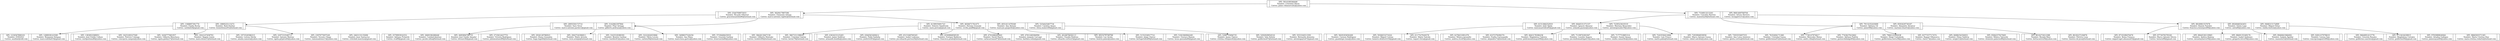 digraph G{
node[shape=record]
node0xc000183b90[label="<f0>|<f1>DPI: 5814189346446 \n Nombre: Cristobal Olmos \n Correo: jaime.villanueva42@yahoo.com |<f2>"]
node0xc000350c90[label="<f0>|<f1>DPI: 2544769875933 \n Nombre: Ricardo Villareal \n Correo: gracielasantilln86@hotmail.com |<f2>|<f3>DPI: 3829417887596 \n Nombre: Clemente Ortega \n Correo: marco-antonio.vigil42@hotmail.com |<f4>"]
node0xc000350bd0[label="<f0>|<f1>DPI: 1368897391774 \n Nombre: Emilia Rocha \n Correo: caridad24@gmail.com |<f2>|<f3>DPI: 1889525113272 \n Nombre: Raúl Dueñas \n Correo: leonorlemus91@hotmail.com |<f4>"]
node0xc0003505d0[label="<f0>|<f1>DPI: 1234567890101 \n Nombre:  EDD2021 \n Correo:  auxiliar@edd.com |<f2>|<f3>DPI: 1288938143589 \n Nombre: Benjamín Delapaz \n Correo: mara-soledad10@gmail.com |<f4>"]
node0xc000350bd0:f0->node0xc0003505d0
node0xc000350b10[label="<f0>|<f1>DPI: 1383852588951 \n Nombre: José Emilio Collazo \n Correo: enriqueluna46@yahoo.com |<f2>|<f3>DPI: 1625169327569 \n Nombre: Patricio Colunga \n Correo: concepcin.campos@yahoo.com |<f4>|<f5>DPI: 1636777681957 \n Nombre: Gilberto Menchaca \n Correo: ngela.godoy27@hotmail.com |<f6>|<f7>DPI: 1822147458793 \n Nombre: Ángela Limón \n Correo: mara-elena31@hotmail.com |<f8>"]
node0xc000350bd0:f2->node0xc000350b10
node0xc000350b70[label="<f0>|<f1>DPI: 1973526586315 \n Nombre: Lorena Dávila \n Correo: amalia.zamora@yahoo.com |<f2>|<f3>DPI: 2297333548713 \n Nombre: Antonio Moreno \n Correo: ngela.grijalva64@yahoo.com |<f4>|<f5>DPI: 2397977697528 \n Nombre: Vicente Chapa \n Correo: ramonaalemn15@yahoo.com |<f6>|<f7>DPI: 2463133135696 \n Nombre: Juan Santacruz \n Correo: cristobal.maestas@gmail.com |<f8>"]
node0xc000350bd0:f4->node0xc000350b70
node0xc000350c90:f0->node0xc000350bd0
node0xc000350c30[label="<f0>|<f1>DPI: 2895556173714 \n Nombre: Sara Tovar \n Correo: marco-antonio.pacheco@gmail.com |<f2>|<f3>DPI: 3142962397964 \n Nombre: Pilar Arriaga \n Correo: gilberto.pedraza@yahoo.com |<f4>"]
node0xc0003501b0[label="<f0>|<f1>DPI: 2579993916352 \n Nombre: Adriana Pichardo \n Correo: eva89@gmail.com |<f2>|<f3>DPI: 2669196288446 \n Nombre: Caridad Jiménez \n Correo: jacobo.ulloa@hotmail.com |<f4>|<f5>DPI: 2685894788755 \n Nombre: José Emilio Amador \n Correo: lorenzo36@gmail.com |<f6>|<f7>DPI: 2719414437751 \n Nombre: Victoria Rodríguez \n Correo: juliomontaez89@hotmail.com |<f8>"]
node0xc000350c30:f0->node0xc0003501b0
node0xc000350810[label="<f0>|<f1>DPI: 2934128786923 \n Nombre: Diana Granados \n Correo: hugo.lugo64@hotmail.com |<f2>|<f3>DPI: 2943724396811 \n Nombre: Mario Arreola \n Correo: rocio.armijo@hotmail.com |<f4>"]
node0xc000350c30:f2->node0xc000350810
node0xc000350870[label="<f0>|<f1>DPI: 3163518389391 \n Nombre: Beatriz Garibay \n Correo: lourdes41@yahoo.com |<f2>|<f3>DPI: 3222262655866 \n Nombre: Olivia Lovato \n Correo: carlota56@hotmail.com |<f4>|<f5>DPI: 3498837526256 \n Nombre: Ana Maya \n Correo: mara-luisa.garica@yahoo.com |<f6>|<f7>DPI: 3719448425919 \n Nombre: Graciela Garibay \n Correo: irenevarela66@yahoo.com |<f8>"]
node0xc000350c30:f4->node0xc000350870
node0xc000350c90:f2->node0xc000350c30
node0xc000350a50[label="<f0>|<f1>DPI: 4139935691723 \n Nombre: Dolores Sepúlveda \n Correo: mara.perea@gmail.com |<f2>|<f3>DPI: 4656671761475 \n Nombre: Hernán Granado \n Correo: cecilia.pia88@gmail.com |<f4>|<f5>DPI: 4931411478349 \n Nombre: Ana Alemán \n Correo: mara-jos.guajardo@yahoo.com |<f6>|<f7>DPI: 5254425467734 \n Nombre: Catalina Anaya \n Correo: elena.malave66@gmail.com |<f8>"]
node0xc000350ed0[label="<f0>|<f1>DPI: 3842613647158 \n Nombre: Gilberto Montaño \n Correo: teodoro90@hotmail.com |<f2>|<f3>DPI: 3867331198829 \n Nombre: Cristobal Gaytán \n Correo: hernn79@hotmail.com |<f4>"]
node0xc000350a50:f0->node0xc000350ed0
node0xc000350f30[label="<f0>|<f1>DPI: 4363433125265 \n Nombre: Jaime Saldivar \n Correo: armando.bonilla@yahoo.com |<f2>|<f3>DPI: 4364563269412 \n Nombre: Pablo Saldaña \n Correo: josferrer65@gmail.com |<f4>|<f5>DPI: 4515348769345 \n Nombre: Isabel Ledesma \n Correo: jos-eduardo.porras20@hotmail.com |<f6>|<f7>DPI: 4556984858539 \n Nombre: Enrique Balderas \n Correo: francisca.prado@hotmail.com |<f8>"]
node0xc000350a50:f2->node0xc000350f30
node0xc000350930[label="<f0>|<f1>DPI: 4741686263641 \n Nombre: David Ybarra \n Correo: carlacarranza97@hotmail.com |<f2>|<f3>DPI: 4761248384994 \n Nombre: Joaquín Carvajal \n Correo: barbara.soliz@gmail.com |<f4>|<f5>DPI: 4918878656113 \n Nombre: Claudia Pedroza \n Correo: eduardo.cortez25@gmail.com |<f6>|<f7>DPI: 4923278748766 \n Nombre: Luz Acuña \n Correo: beatriz.jaime@yahoo.com |<f8>"]
node0xc000350a50:f4->node0xc000350930
node0xc000350e10[label="<f0>|<f1>DPI: 5155254917714 \n Nombre: Jorge Chávez \n Correo: bertaperalta89@hotmail.com |<f2>|<f3>DPI: 5182366964249 \n Nombre: Gustavo Ramón \n Correo: lucas.quezada66@gmail.com |<f4>"]
node0xc000350a50:f6->node0xc000350e10
node0xc000350e70[label="<f0>|<f1>DPI: 5268755694735 \n Nombre: Juana Chávez \n Correo: cristina.velzquez42@yahoo.com |<f2>|<f3>DPI: 5292929954516 \n Nombre: Inés Deleón \n Correo: guillermo47@hotmail.com |<f4>|<f5>DPI: 5553164513391 \n Nombre: Bernardo Armenta \n Correo: antoniogaytn47@gmail.com |<f6>"]
node0xc000350a50:f8->node0xc000350e70
node0xc000350c90:f4->node0xc000350a50
node0xc000183b90:f0->node0xc000350c90
node0xc000350cf0[label="<f0>|<f1>DPI: 7334813213241 \n Nombre: Conchita Barreto \n Correo: manuela20@hotmail.com |<f2>|<f3>DPI: 8681469768764 \n Nombre: Arturo Herrera \n Correo: luciagalvn31@yahoo.com |<f4>"]
node0xc000350ab0[label="<f0>|<f1>DPI: 6151384252919 \n Nombre: Julio Ojeda \n Correo: mnicasaavedra45@gmail.com |<f2>|<f3>DPI: 6644531371337 \n Nombre: Ignacio Almaraz \n Correo: yolanda.guzmn@yahoo.com |<f4>|<f5>DPI: 7239523619319 \n Nombre: Mariana Benavídez \n Correo: antonioposada19@yahoo.com |<f6>"]
node0xc000350990[label="<f0>|<f1>DPI: 5829183656269 \n Nombre: Carmen Rodríguez \n Correo: guadalupe.luna@yahoo.com |<f2>|<f3>DPI: 5936653271624 \n Nombre: Miguel Corona \n Correo: homero.delatorre54@gmail.com |<f4>|<f5>DPI: 6117527626576 \n Nombre: Mayte Salcido \n Correo: raquel.viera@gmail.com |<f6>"]
node0xc000350ab0:f0->node0xc000350990
node0xc0003509f0[label="<f0>|<f1>DPI: 6278431891478 \n Nombre: Mónica Jaramillo \n Correo: andrea.rico43@yahoo.com |<f2>|<f3>DPI: 6337279296374 \n Nombre: Emilia Carrasquillo \n Correo: alejandra72@hotmail.com |<f4>|<f5>DPI: 6643178386258 \n Nombre: Magdalena Cabrera \n Correo: pedromontemayor66@yahoo.com |<f6>"]
node0xc000350ab0:f2->node0xc0003509f0
node0xc000350f90[label="<f0>|<f1>DPI: 7119974381947 \n Nombre: Lourdes Segura \n Correo: jos-emiliomadrigal21@yahoo.com |<f2>|<f3>DPI: 7177753885314 \n Nombre: Daniel Amaya \n Correo: emilio.camarillo@yahoo.com |<f4>"]
node0xc000350ab0:f4->node0xc000350f90
node0xc000350ff0[label="<f0>|<f1>DPI: 7243556412666 \n Nombre: Luis Franco \n Correo: martn.pabn@hotmail.com |<f2>|<f3>DPI: 7293994859958 \n Nombre: Marco Antonio Gaona \n Correo: rafael.salcido@yahoo.com |<f4>"]
node0xc000350ab0:f6->node0xc000350ff0
node0xc000350cf0:f0->node0xc000350ab0
node0xc000350750[label="<f0>|<f1>DPI: 7913235243699 \n Nombre: Adriana Gil \n Correo: jaime08@yahoo.com |<f2>|<f3>DPI: 8593429736187 \n Nombre: Alejandra Alcántar \n Correo: mariano.duarte@yahoo.com |<f4>"]
node0xc000350450[label="<f0>|<f1>DPI: 7393555697555 \n Nombre: Ana Luisa Quintero \n Correo: gloria.correa@hotmail.com |<f2>|<f3>DPI: 7635494171368 \n Nombre: Cristobal Gaona \n Correo: guillermina01@hotmail.com |<f4>|<f5>DPI: 7736147974617 \n Nombre: Mercedes Matos \n Correo: andrs.villa@hotmail.com |<f6>|<f7>DPI: 7743627623662 \n Nombre: Adriana Padrón \n Correo: gustavohidalgo60@yahoo.com |<f8>"]
node0xc000350750:f0->node0xc000350450
node0xc0003504b0[label="<f0>|<f1>DPI: 7966122282638 \n Nombre: Diego Castañeda \n Correo: guillermina.loera38@yahoo.com |<f2>|<f3>DPI: 8377357717474 \n Nombre: Raquel Villanueva \n Correo: clara17@yahoo.com |<f4>|<f5>DPI: 8498254356931 \n Nombre: Elena Valdivia \n Correo: sergio12@hotmail.com |<f6>|<f7>DPI: 8584257927669 \n Nombre: Mónica Valverde \n Correo: clemente.palacios86@hotmail.com |<f8>"]
node0xc000350750:f2->node0xc0003504b0
node0xc000183ef0[label="<f0>|<f1>DPI: 8616272612388 \n Nombre: Rosalia Báez \n Correo: bertacastro29@yahoo.com |<f2>|<f3>DPI: 8618227236876 \n Nombre: Patricio Luna \n Correo: timoteo.de-jess@hotmail.com |<f4>"]
node0xc000350750:f4->node0xc000183ef0
node0xc000350cf0:f2->node0xc000350750
node0xc0003507b0[label="<f0>|<f1>DPI: 8818981557678 \n Nombre: Ramón Paredes \n Correo: francisca.henrquez89@yahoo.com |<f2>|<f3>DPI: 8926946543451 \n Nombre: Gloria Lugo \n Correo: anita84@yahoo.com |<f4>|<f5>DPI: 9468315172899 \n Nombre: Miguel Delao \n Correo: emilia.bustos@yahoo.com |<f6>"]
node0xc000350d50[label="<f0>|<f1>DPI: 8719188476476 \n Nombre: Reina Fonseca \n Correo: miguel-ngel.almanza03@gmail.com |<f2>|<f3>DPI: 8773678378328 \n Nombre: Marco Antonio Olvera \n Correo: horacio96@gmail.com |<f4>"]
node0xc0003507b0:f0->node0xc000350d50
node0xc000350db0[label="<f0>|<f1>DPI: 8844536119965 \n Nombre: Andrea Bahena \n Correo: micaelaybarra59@yahoo.com |<f2>|<f3>DPI: 8849135349176 \n Nombre: Isabel Quiñones \n Correo: gregorio.leiva59@yahoo.com |<f4>"]
node0xc0003507b0:f2->node0xc000350db0
node0xc000350690[label="<f0>|<f1>DPI: 8946841966492 \n Nombre: Isabela Águilar \n Correo: manuela52@hotmail.com |<f2>|<f3>DPI: 9281237978619 \n Nombre: Lorena Saiz \n Correo: concepcinaguirre80@yahoo.com |<f4>"]
node0xc0003507b0:f4->node0xc000350690
node0xc0003506f0[label="<f0>|<f1>DPI: 9664891415778 \n Nombre: Graciela Rosales \n Correo: guillermo.sanches@gmail.com |<f2>|<f3>DPI: 9713416438915 \n Nombre: Magdalena Corrales \n Correo: guillermo94@gmail.com |<f4>|<f5>DPI: 9783989826944 \n Nombre: Ariadna Gallegos \n Correo: jaimezayas60@yahoo.com |<f6>|<f7>DPI: 9866583571365 \n Nombre: María Cristina Díaz \n Correo: mara-cristina.rodarte@hotmail.com |<f8>"]
node0xc0003507b0:f6->node0xc0003506f0
node0xc000350cf0:f4->node0xc0003507b0
node0xc000183b90:f2->node0xc000350cf0
}